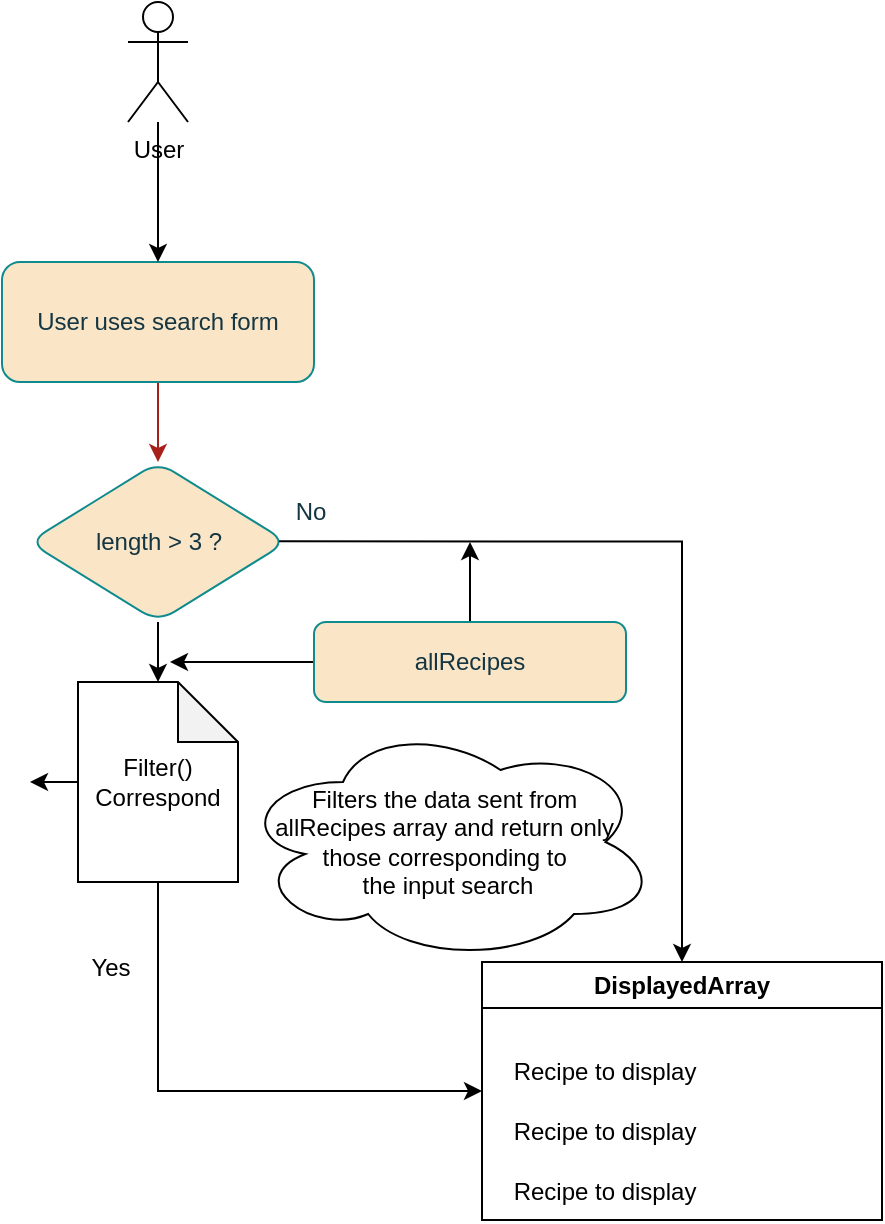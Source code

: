 <mxfile version="24.4.14" type="device">
  <diagram name="Page-1" id="iOPXrDb0XN3ceNgDGd01">
    <mxGraphModel dx="998" dy="639" grid="1" gridSize="10" guides="1" tooltips="1" connect="1" arrows="1" fold="1" page="0" pageScale="1" pageWidth="827" pageHeight="1169" background="none" math="0" shadow="0">
      <root>
        <mxCell id="0" />
        <mxCell id="1" parent="0" />
        <mxCell id="rlpjaL9qQApNRdzp0u66-3" value="" style="edgeStyle=orthogonalEdgeStyle;rounded=1;orthogonalLoop=1;jettySize=auto;html=1;labelBackgroundColor=none;strokeColor=#A8201A;fontColor=default;" parent="1" source="rlpjaL9qQApNRdzp0u66-1" target="rlpjaL9qQApNRdzp0u66-2" edge="1">
          <mxGeometry relative="1" as="geometry" />
        </mxCell>
        <mxCell id="rlpjaL9qQApNRdzp0u66-1" value="User uses search form" style="rounded=1;whiteSpace=wrap;html=1;labelBackgroundColor=none;fillColor=#FAE5C7;strokeColor=#0F8B8D;fontColor=#143642;" parent="1" vertex="1">
          <mxGeometry x="336" y="170" width="156" height="60" as="geometry" />
        </mxCell>
        <mxCell id="rlpjaL9qQApNRdzp0u66-2" value="length &amp;gt; 3 ?" style="rhombus;whiteSpace=wrap;html=1;rounded=1;labelBackgroundColor=none;fillColor=#FAE5C7;strokeColor=#0F8B8D;fontColor=#143642;" parent="1" vertex="1">
          <mxGeometry x="349.5" y="270" width="129" height="80" as="geometry" />
        </mxCell>
        <mxCell id="rlpjaL9qQApNRdzp0u66-14" value="" style="edgeStyle=orthogonalEdgeStyle;rounded=0;orthogonalLoop=1;jettySize=auto;html=1;" parent="1" source="rlpjaL9qQApNRdzp0u66-13" target="rlpjaL9qQApNRdzp0u66-1" edge="1">
          <mxGeometry relative="1" as="geometry" />
        </mxCell>
        <mxCell id="rlpjaL9qQApNRdzp0u66-13" value="User" style="shape=umlActor;verticalLabelPosition=bottom;verticalAlign=top;html=1;outlineConnect=0;" parent="1" vertex="1">
          <mxGeometry x="399" y="40" width="30" height="60" as="geometry" />
        </mxCell>
        <mxCell id="Js6GmfxEm0Jqzt4s4UsF-15" style="edgeStyle=orthogonalEdgeStyle;rounded=0;orthogonalLoop=1;jettySize=auto;html=1;exitX=0.969;exitY=0.496;exitDx=0;exitDy=0;entryX=0.5;entryY=0;entryDx=0;entryDy=0;exitPerimeter=0;" parent="1" source="rlpjaL9qQApNRdzp0u66-2" target="rlpjaL9qQApNRdzp0u66-31" edge="1">
          <mxGeometry relative="1" as="geometry">
            <mxPoint x="494" y="429" as="sourcePoint" />
            <Array as="points">
              <mxPoint x="676" y="310" />
            </Array>
          </mxGeometry>
        </mxCell>
        <mxCell id="rlpjaL9qQApNRdzp0u66-31" value="DisplayedArray" style="swimlane;whiteSpace=wrap;html=1;" parent="1" vertex="1">
          <mxGeometry x="576" y="520" width="200" height="129" as="geometry">
            <mxRectangle x="670" y="790" width="110" height="30" as="alternateBounds" />
          </mxGeometry>
        </mxCell>
        <mxCell id="rlpjaL9qQApNRdzp0u66-37" value="Recipe to display" style="text;html=1;align=center;verticalAlign=middle;resizable=0;points=[];autosize=1;strokeColor=none;fillColor=none;" parent="rlpjaL9qQApNRdzp0u66-31" vertex="1">
          <mxGeometry x="6" y="40" width="110" height="30" as="geometry" />
        </mxCell>
        <mxCell id="rlpjaL9qQApNRdzp0u66-38" value="Recipe to display" style="text;html=1;align=center;verticalAlign=middle;resizable=0;points=[];autosize=1;strokeColor=none;fillColor=none;" parent="rlpjaL9qQApNRdzp0u66-31" vertex="1">
          <mxGeometry x="6" y="70" width="110" height="30" as="geometry" />
        </mxCell>
        <mxCell id="rlpjaL9qQApNRdzp0u66-39" value="Recipe to display" style="text;html=1;align=center;verticalAlign=middle;resizable=0;points=[];autosize=1;strokeColor=none;fillColor=none;" parent="rlpjaL9qQApNRdzp0u66-31" vertex="1">
          <mxGeometry x="6" y="100" width="110" height="30" as="geometry" />
        </mxCell>
        <mxCell id="Js6GmfxEm0Jqzt4s4UsF-17" style="edgeStyle=orthogonalEdgeStyle;rounded=0;orthogonalLoop=1;jettySize=auto;html=1;" parent="1" source="rlpjaL9qQApNRdzp0u66-32" edge="1">
          <mxGeometry relative="1" as="geometry">
            <mxPoint x="570" y="310" as="targetPoint" />
          </mxGeometry>
        </mxCell>
        <mxCell id="Js6GmfxEm0Jqzt4s4UsF-18" style="edgeStyle=orthogonalEdgeStyle;rounded=0;orthogonalLoop=1;jettySize=auto;html=1;" parent="1" source="rlpjaL9qQApNRdzp0u66-32" edge="1">
          <mxGeometry relative="1" as="geometry">
            <mxPoint x="420" y="370" as="targetPoint" />
          </mxGeometry>
        </mxCell>
        <mxCell id="rlpjaL9qQApNRdzp0u66-32" value="allRecipes" style="rounded=1;whiteSpace=wrap;html=1;labelBackgroundColor=none;fillColor=#FAE5C7;strokeColor=#0F8B8D;fontColor=#143642;" parent="1" vertex="1">
          <mxGeometry x="492" y="350" width="156" height="40" as="geometry" />
        </mxCell>
        <mxCell id="57YYGvj9S6EzVLwbTYqB-1" style="edgeStyle=orthogonalEdgeStyle;rounded=0;orthogonalLoop=1;jettySize=auto;html=1;exitX=0.5;exitY=1;exitDx=0;exitDy=0;exitPerimeter=0;entryX=0;entryY=0.5;entryDx=0;entryDy=0;" edge="1" parent="1" source="rlpjaL9qQApNRdzp0u66-33" target="rlpjaL9qQApNRdzp0u66-31">
          <mxGeometry relative="1" as="geometry" />
        </mxCell>
        <mxCell id="57YYGvj9S6EzVLwbTYqB-4" style="edgeStyle=orthogonalEdgeStyle;rounded=0;orthogonalLoop=1;jettySize=auto;html=1;exitX=0;exitY=0.5;exitDx=0;exitDy=0;exitPerimeter=0;" edge="1" parent="1" source="rlpjaL9qQApNRdzp0u66-33">
          <mxGeometry relative="1" as="geometry">
            <mxPoint x="350" y="430.231" as="targetPoint" />
          </mxGeometry>
        </mxCell>
        <mxCell id="rlpjaL9qQApNRdzp0u66-33" value="Filter()&lt;div&gt;Correspond&lt;/div&gt;" style="shape=note;whiteSpace=wrap;html=1;backgroundOutline=1;darkOpacity=0.05;" parent="1" vertex="1">
          <mxGeometry x="374" y="380" width="80" height="100" as="geometry" />
        </mxCell>
        <mxCell id="Js6GmfxEm0Jqzt4s4UsF-8" style="edgeStyle=orthogonalEdgeStyle;rounded=0;orthogonalLoop=1;jettySize=auto;html=1;exitX=0.5;exitY=1;exitDx=0;exitDy=0;entryX=0.5;entryY=0;entryDx=0;entryDy=0;entryPerimeter=0;" parent="1" source="rlpjaL9qQApNRdzp0u66-2" target="rlpjaL9qQApNRdzp0u66-33" edge="1">
          <mxGeometry relative="1" as="geometry">
            <mxPoint x="414" y="480.0" as="sourcePoint" />
          </mxGeometry>
        </mxCell>
        <mxCell id="Js6GmfxEm0Jqzt4s4UsF-14" value="No" style="text;html=1;align=center;verticalAlign=middle;resizable=0;points=[];autosize=1;strokeColor=none;fillColor=none;labelBackgroundColor=none;fontColor=#143642;rounded=1;" parent="1" vertex="1">
          <mxGeometry x="470" y="280" width="40" height="30" as="geometry" />
        </mxCell>
        <mxCell id="57YYGvj9S6EzVLwbTYqB-2" value="Filters the data sent from&amp;nbsp;&lt;div&gt;allRecipes array and return only&amp;nbsp;&lt;/div&gt;&lt;div&gt;those corresponding to&amp;nbsp;&lt;/div&gt;&lt;div&gt;the input search&lt;/div&gt;" style="ellipse;shape=cloud;whiteSpace=wrap;html=1;" vertex="1" parent="1">
          <mxGeometry x="454" y="400" width="210" height="120" as="geometry" />
        </mxCell>
        <mxCell id="57YYGvj9S6EzVLwbTYqB-3" value="Yes" style="text;html=1;align=center;verticalAlign=middle;resizable=0;points=[];autosize=1;strokeColor=none;fillColor=none;" vertex="1" parent="1">
          <mxGeometry x="370" y="508" width="40" height="30" as="geometry" />
        </mxCell>
      </root>
    </mxGraphModel>
  </diagram>
</mxfile>
